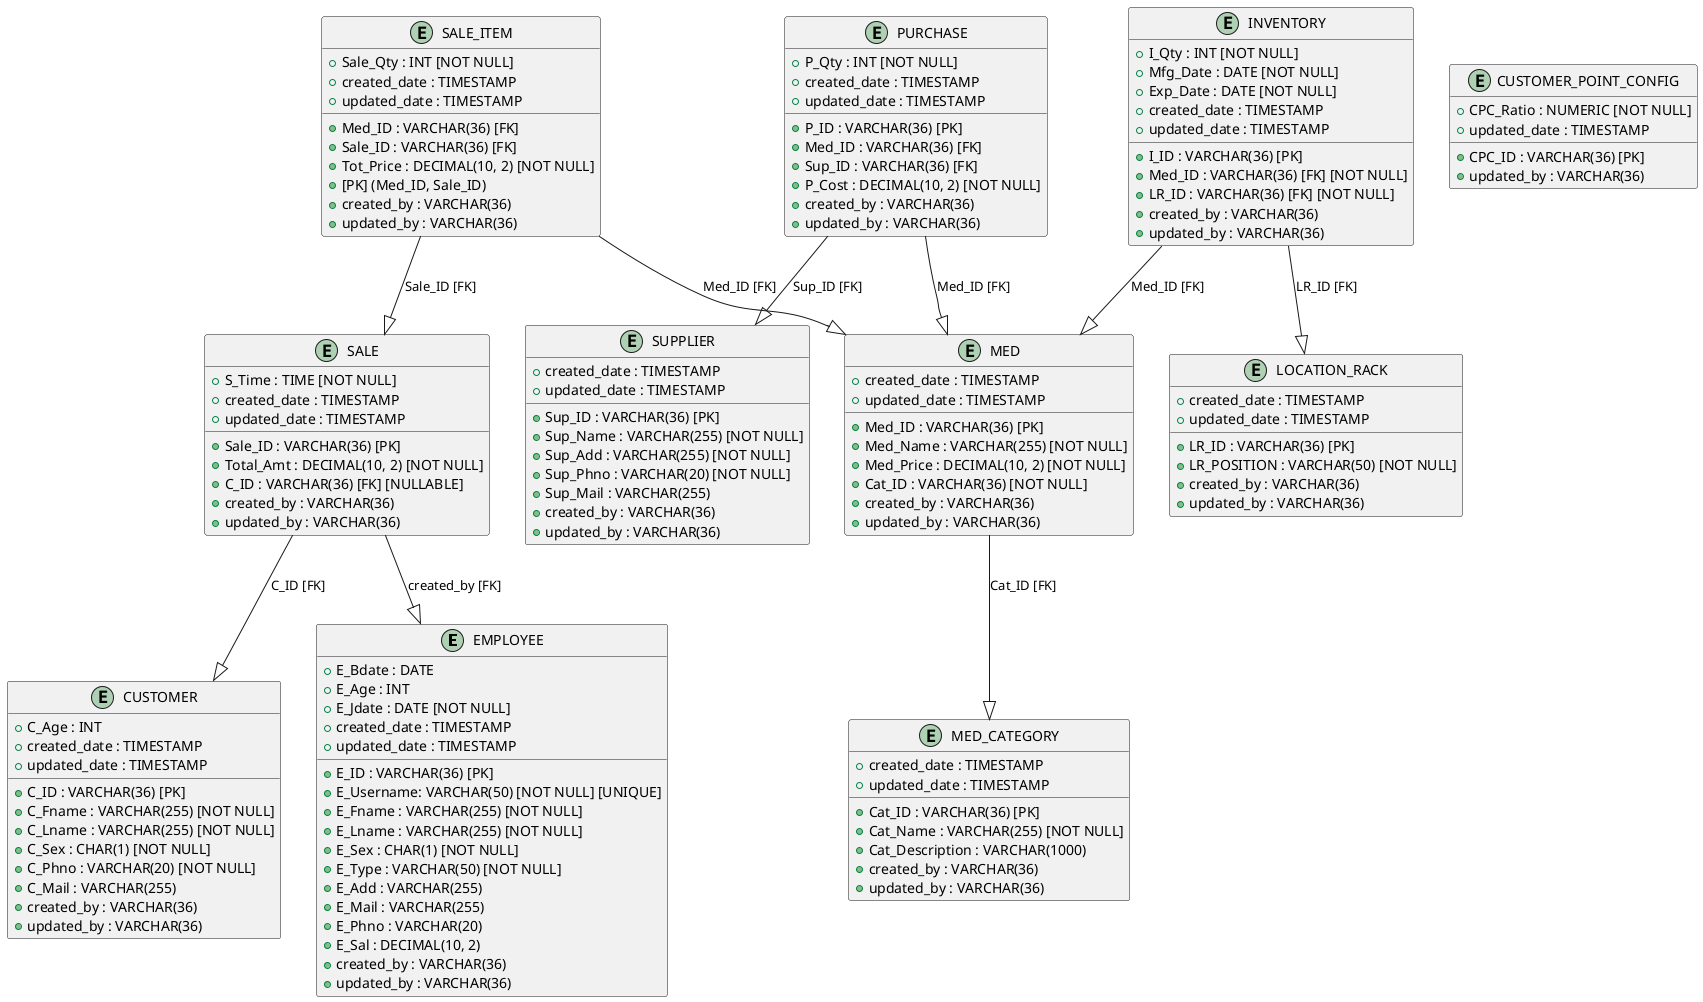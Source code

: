 @startuml

entity "EMPLOYEE" as Employee {
  + E_ID : VARCHAR(36) [PK]
  + E_Username: VARCHAR(50) [NOT NULL] [UNIQUE]
  + E_Fname : VARCHAR(255) [NOT NULL]
  + E_Lname : VARCHAR(255) [NOT NULL]
  + E_Bdate : DATE
  + E_Age : INT
  + E_Sex : CHAR(1) [NOT NULL]
  + E_Type : VARCHAR(50) [NOT NULL]
  + E_Jdate : DATE [NOT NULL]
  + E_Add : VARCHAR(255)
  + E_Mail : VARCHAR(255)
  + E_Phno : VARCHAR(20)
  + E_Sal : DECIMAL(10, 2)
  + created_date : TIMESTAMP
  + created_by : VARCHAR(36)
  + updated_date : TIMESTAMP
  + updated_by : VARCHAR(36)
}

entity "SUPPLIER" as Suppliers {
  + Sup_ID : VARCHAR(36) [PK]
  + Sup_Name : VARCHAR(255) [NOT NULL]
  + Sup_Add : VARCHAR(255) [NOT NULL]
  + Sup_Phno : VARCHAR(20) [NOT NULL]
  + Sup_Mail : VARCHAR(255)
  + created_date : TIMESTAMP
  + created_by : VARCHAR(36)
  + updated_date : TIMESTAMP
  + updated_by : VARCHAR(36)
}

entity "CUSTOMER" as Customer {
  + C_ID : VARCHAR(36) [PK]
  + C_Fname : VARCHAR(255) [NOT NULL]
  + C_Lname : VARCHAR(255) [NOT NULL]
  + C_Age : INT
  + C_Sex : CHAR(1) [NOT NULL]
  + C_Phno : VARCHAR(20) [NOT NULL]
  + C_Mail : VARCHAR(255)
  + created_date : TIMESTAMP
  + created_by : VARCHAR(36)
  + updated_date : TIMESTAMP
  + updated_by : VARCHAR(36)
}

entity "MED_CATEGORY" as MedCategory {
  + Cat_ID : VARCHAR(36) [PK]
  + Cat_Name : VARCHAR(255) [NOT NULL]
  + Cat_Description : VARCHAR(1000)
  + created_date : TIMESTAMP
  + created_by : VARCHAR(36)
  + updated_date : TIMESTAMP
  + updated_by : VARCHAR(36)
}

entity "MED" as Meds {
  + Med_ID : VARCHAR(36) [PK]
  + Med_Name : VARCHAR(255) [NOT NULL]
  + Med_Price : DECIMAL(10, 2) [NOT NULL]
  + Cat_ID : VARCHAR(36) [NOT NULL]
  + created_date : TIMESTAMP
  + created_by : VARCHAR(36)
  + updated_date : TIMESTAMP
  + updated_by : VARCHAR(36)
}

entity "PURCHASE" as Purchase {
  + P_ID : VARCHAR(36) [PK]
  + Med_ID : VARCHAR(36) [FK]
  + Sup_ID : VARCHAR(36) [FK]
  + P_Qty : INT [NOT NULL]
  + P_Cost : DECIMAL(10, 2) [NOT NULL]
  + created_date : TIMESTAMP
  + created_by : VARCHAR(36)
  + updated_date : TIMESTAMP
  + updated_by : VARCHAR(36)
}

entity "SALE" as Sales {
  + Sale_ID : VARCHAR(36) [PK]
  + S_Time : TIME [NOT NULL]
  + Total_Amt : DECIMAL(10, 2) [NOT NULL]
  + C_ID : VARCHAR(36) [FK] [NULLABLE]
  + created_date : TIMESTAMP
  + created_by : VARCHAR(36)
  + updated_date : TIMESTAMP
  + updated_by : VARCHAR(36)
}

entity "SALE_ITEM" as SalesItems {
  + Med_ID : VARCHAR(36) [FK]
  + Sale_ID : VARCHAR(36) [FK]
  + Sale_Qty : INT [NOT NULL]
  + Tot_Price : DECIMAL(10, 2) [NOT NULL]
  + [PK] (Med_ID, Sale_ID)
  + created_date : TIMESTAMP
  + created_by : VARCHAR(36)
  + updated_date : TIMESTAMP
  + updated_by : VARCHAR(36)
}

entity "LOCATION_RACK" as LocationRack {
  + LR_ID : VARCHAR(36) [PK]
  + LR_POSITION : VARCHAR(50) [NOT NULL]
  + created_date : TIMESTAMP
  + created_by : VARCHAR(36)
  + updated_date : TIMESTAMP
  + updated_by : VARCHAR(36)
}

entity "INVENTORY" as Inventory {
  + I_ID : VARCHAR(36) [PK]
  + Med_ID : VARCHAR(36) [FK] [NOT NULL]
  + LR_ID : VARCHAR(36) [FK] [NOT NULL]
  + I_Qty : INT [NOT NULL]
  + Mfg_Date : DATE [NOT NULL]
  + Exp_Date : DATE [NOT NULL]
  + created_date : TIMESTAMP
  + created_by : VARCHAR(36)
  + updated_date : TIMESTAMP
  + updated_by : VARCHAR(36)
}

entity "CUSTOMER_POINT_CONFIG" as CustomerPointConfig {
  + CPC_ID : VARCHAR(36) [PK]
  + CPC_Ratio : NUMERIC [NOT NULL]
  + updated_date : TIMESTAMP
  + updated_by : VARCHAR(36)
}

Sales --|> Employee : created_by [FK]
Sales --|> Customer : C_ID [FK]
SalesItems --|> Sales : Sale_ID [FK]
SalesItems --|> Meds : Med_ID [FK]
Purchase --|> Meds : Med_ID [FK]
Purchase --|> Suppliers : Sup_ID [FK]
Inventory --|> Meds : Med_ID [FK]
Inventory --|> LocationRack : LR_ID [FK]
Meds --|> MedCategory : Cat_ID [FK]
@enduml
